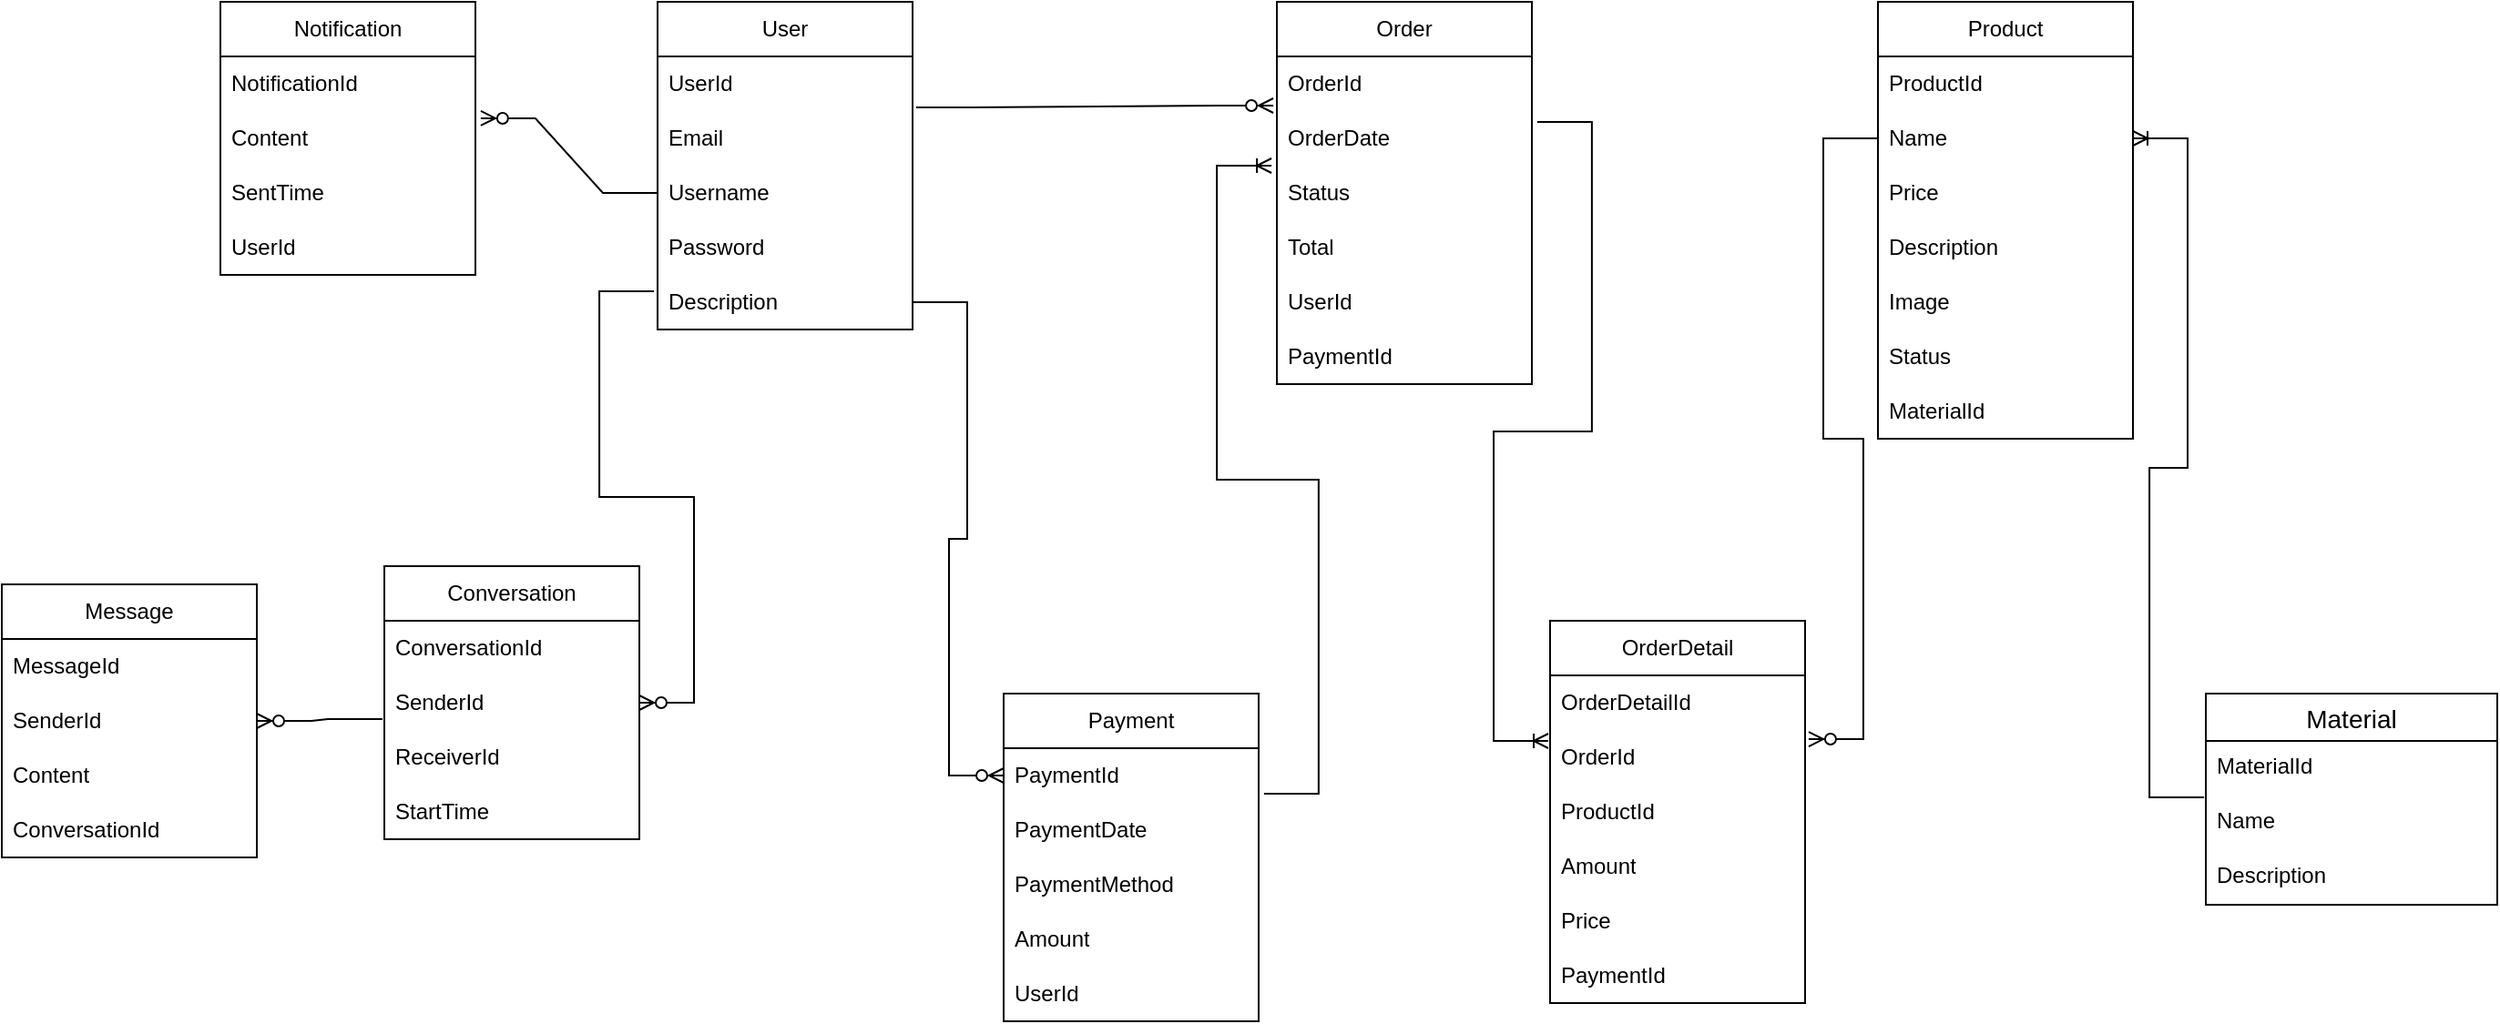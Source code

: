 <mxfile version="22.0.6" type="device">
  <diagram id="R2lEEEUBdFMjLlhIrx00" name="Page-1">
    <mxGraphModel dx="2476" dy="759" grid="1" gridSize="10" guides="1" tooltips="1" connect="1" arrows="1" fold="1" page="1" pageScale="1" pageWidth="850" pageHeight="1100" math="0" shadow="0" extFonts="Permanent Marker^https://fonts.googleapis.com/css?family=Permanent+Marker">
      <root>
        <mxCell id="0" />
        <mxCell id="1" parent="0" />
        <mxCell id="Iuc9k4rE5A8zGokaz0Fr-1" value="User" style="swimlane;fontStyle=0;childLayout=stackLayout;horizontal=1;startSize=30;horizontalStack=0;resizeParent=1;resizeParentMax=0;resizeLast=0;collapsible=1;marginBottom=0;whiteSpace=wrap;html=1;" parent="1" vertex="1">
          <mxGeometry x="-80" y="80" width="140" height="180" as="geometry" />
        </mxCell>
        <mxCell id="Iuc9k4rE5A8zGokaz0Fr-2" value="UserId" style="text;strokeColor=none;fillColor=none;align=left;verticalAlign=middle;spacingLeft=4;spacingRight=4;overflow=hidden;points=[[0,0.5],[1,0.5]];portConstraint=eastwest;rotatable=0;whiteSpace=wrap;html=1;" parent="Iuc9k4rE5A8zGokaz0Fr-1" vertex="1">
          <mxGeometry y="30" width="140" height="30" as="geometry" />
        </mxCell>
        <mxCell id="Iuc9k4rE5A8zGokaz0Fr-3" value="Email" style="text;strokeColor=none;fillColor=none;align=left;verticalAlign=middle;spacingLeft=4;spacingRight=4;overflow=hidden;points=[[0,0.5],[1,0.5]];portConstraint=eastwest;rotatable=0;whiteSpace=wrap;html=1;" parent="Iuc9k4rE5A8zGokaz0Fr-1" vertex="1">
          <mxGeometry y="60" width="140" height="30" as="geometry" />
        </mxCell>
        <mxCell id="Iuc9k4rE5A8zGokaz0Fr-73" value="Username" style="text;strokeColor=none;fillColor=none;align=left;verticalAlign=middle;spacingLeft=4;spacingRight=4;overflow=hidden;points=[[0,0.5],[1,0.5]];portConstraint=eastwest;rotatable=0;whiteSpace=wrap;html=1;" parent="Iuc9k4rE5A8zGokaz0Fr-1" vertex="1">
          <mxGeometry y="90" width="140" height="30" as="geometry" />
        </mxCell>
        <mxCell id="Iuc9k4rE5A8zGokaz0Fr-69" value="Password" style="text;strokeColor=none;fillColor=none;align=left;verticalAlign=middle;spacingLeft=4;spacingRight=4;overflow=hidden;points=[[0,0.5],[1,0.5]];portConstraint=eastwest;rotatable=0;whiteSpace=wrap;html=1;" parent="Iuc9k4rE5A8zGokaz0Fr-1" vertex="1">
          <mxGeometry y="120" width="140" height="30" as="geometry" />
        </mxCell>
        <mxCell id="Iuc9k4rE5A8zGokaz0Fr-70" value="Description" style="text;strokeColor=none;fillColor=none;align=left;verticalAlign=middle;spacingLeft=4;spacingRight=4;overflow=hidden;points=[[0,0.5],[1,0.5]];portConstraint=eastwest;rotatable=0;whiteSpace=wrap;html=1;" parent="Iuc9k4rE5A8zGokaz0Fr-1" vertex="1">
          <mxGeometry y="150" width="140" height="30" as="geometry" />
        </mxCell>
        <mxCell id="Iuc9k4rE5A8zGokaz0Fr-9" value="Product" style="swimlane;fontStyle=0;childLayout=stackLayout;horizontal=1;startSize=30;horizontalStack=0;resizeParent=1;resizeParentMax=0;resizeLast=0;collapsible=1;marginBottom=0;whiteSpace=wrap;html=1;" parent="1" vertex="1">
          <mxGeometry x="590" y="80" width="140" height="240" as="geometry" />
        </mxCell>
        <mxCell id="Iuc9k4rE5A8zGokaz0Fr-10" value="ProductId" style="text;strokeColor=none;fillColor=none;align=left;verticalAlign=middle;spacingLeft=4;spacingRight=4;overflow=hidden;points=[[0,0.5],[1,0.5]];portConstraint=eastwest;rotatable=0;whiteSpace=wrap;html=1;" parent="Iuc9k4rE5A8zGokaz0Fr-9" vertex="1">
          <mxGeometry y="30" width="140" height="30" as="geometry" />
        </mxCell>
        <mxCell id="Iuc9k4rE5A8zGokaz0Fr-11" value="Name" style="text;strokeColor=none;fillColor=none;align=left;verticalAlign=middle;spacingLeft=4;spacingRight=4;overflow=hidden;points=[[0,0.5],[1,0.5]];portConstraint=eastwest;rotatable=0;whiteSpace=wrap;html=1;" parent="Iuc9k4rE5A8zGokaz0Fr-9" vertex="1">
          <mxGeometry y="60" width="140" height="30" as="geometry" />
        </mxCell>
        <mxCell id="Iuc9k4rE5A8zGokaz0Fr-91" value="Price" style="text;strokeColor=none;fillColor=none;align=left;verticalAlign=middle;spacingLeft=4;spacingRight=4;overflow=hidden;points=[[0,0.5],[1,0.5]];portConstraint=eastwest;rotatable=0;whiteSpace=wrap;html=1;" parent="Iuc9k4rE5A8zGokaz0Fr-9" vertex="1">
          <mxGeometry y="90" width="140" height="30" as="geometry" />
        </mxCell>
        <mxCell id="Iuc9k4rE5A8zGokaz0Fr-92" value="Description" style="text;strokeColor=none;fillColor=none;align=left;verticalAlign=middle;spacingLeft=4;spacingRight=4;overflow=hidden;points=[[0,0.5],[1,0.5]];portConstraint=eastwest;rotatable=0;whiteSpace=wrap;html=1;" parent="Iuc9k4rE5A8zGokaz0Fr-9" vertex="1">
          <mxGeometry y="120" width="140" height="30" as="geometry" />
        </mxCell>
        <mxCell id="Iuc9k4rE5A8zGokaz0Fr-93" value="Image" style="text;strokeColor=none;fillColor=none;align=left;verticalAlign=middle;spacingLeft=4;spacingRight=4;overflow=hidden;points=[[0,0.5],[1,0.5]];portConstraint=eastwest;rotatable=0;whiteSpace=wrap;html=1;" parent="Iuc9k4rE5A8zGokaz0Fr-9" vertex="1">
          <mxGeometry y="150" width="140" height="30" as="geometry" />
        </mxCell>
        <mxCell id="1DYAnTxeIjJEb4zLviMv-3" value="Status" style="text;strokeColor=none;fillColor=none;align=left;verticalAlign=middle;spacingLeft=4;spacingRight=4;overflow=hidden;points=[[0,0.5],[1,0.5]];portConstraint=eastwest;rotatable=0;whiteSpace=wrap;html=1;" vertex="1" parent="Iuc9k4rE5A8zGokaz0Fr-9">
          <mxGeometry y="180" width="140" height="30" as="geometry" />
        </mxCell>
        <mxCell id="Iuc9k4rE5A8zGokaz0Fr-90" value="MaterialId" style="text;strokeColor=none;fillColor=none;align=left;verticalAlign=middle;spacingLeft=4;spacingRight=4;overflow=hidden;points=[[0,0.5],[1,0.5]];portConstraint=eastwest;rotatable=0;whiteSpace=wrap;html=1;" parent="Iuc9k4rE5A8zGokaz0Fr-9" vertex="1">
          <mxGeometry y="210" width="140" height="30" as="geometry" />
        </mxCell>
        <mxCell id="Iuc9k4rE5A8zGokaz0Fr-17" value="Message" style="swimlane;fontStyle=0;childLayout=stackLayout;horizontal=1;startSize=30;horizontalStack=0;resizeParent=1;resizeParentMax=0;resizeLast=0;collapsible=1;marginBottom=0;whiteSpace=wrap;html=1;" parent="1" vertex="1">
          <mxGeometry x="-440" y="400" width="140" height="150" as="geometry" />
        </mxCell>
        <mxCell id="Iuc9k4rE5A8zGokaz0Fr-18" value="MessageId" style="text;strokeColor=none;fillColor=none;align=left;verticalAlign=middle;spacingLeft=4;spacingRight=4;overflow=hidden;points=[[0,0.5],[1,0.5]];portConstraint=eastwest;rotatable=0;whiteSpace=wrap;html=1;" parent="Iuc9k4rE5A8zGokaz0Fr-17" vertex="1">
          <mxGeometry y="30" width="140" height="30" as="geometry" />
        </mxCell>
        <mxCell id="Iuc9k4rE5A8zGokaz0Fr-19" value="SenderId" style="text;strokeColor=none;fillColor=none;align=left;verticalAlign=middle;spacingLeft=4;spacingRight=4;overflow=hidden;points=[[0,0.5],[1,0.5]];portConstraint=eastwest;rotatable=0;whiteSpace=wrap;html=1;" parent="Iuc9k4rE5A8zGokaz0Fr-17" vertex="1">
          <mxGeometry y="60" width="140" height="30" as="geometry" />
        </mxCell>
        <mxCell id="Iuc9k4rE5A8zGokaz0Fr-20" value="Content" style="text;strokeColor=none;fillColor=none;align=left;verticalAlign=middle;spacingLeft=4;spacingRight=4;overflow=hidden;points=[[0,0.5],[1,0.5]];portConstraint=eastwest;rotatable=0;whiteSpace=wrap;html=1;" parent="Iuc9k4rE5A8zGokaz0Fr-17" vertex="1">
          <mxGeometry y="90" width="140" height="30" as="geometry" />
        </mxCell>
        <mxCell id="Iuc9k4rE5A8zGokaz0Fr-88" value="ConversationId" style="text;strokeColor=none;fillColor=none;align=left;verticalAlign=middle;spacingLeft=4;spacingRight=4;overflow=hidden;points=[[0,0.5],[1,0.5]];portConstraint=eastwest;rotatable=0;whiteSpace=wrap;html=1;" parent="Iuc9k4rE5A8zGokaz0Fr-17" vertex="1">
          <mxGeometry y="120" width="140" height="30" as="geometry" />
        </mxCell>
        <mxCell id="Iuc9k4rE5A8zGokaz0Fr-25" value="Payment" style="swimlane;fontStyle=0;childLayout=stackLayout;horizontal=1;startSize=30;horizontalStack=0;resizeParent=1;resizeParentMax=0;resizeLast=0;collapsible=1;marginBottom=0;whiteSpace=wrap;html=1;" parent="1" vertex="1">
          <mxGeometry x="110" y="460" width="140" height="180" as="geometry" />
        </mxCell>
        <mxCell id="Iuc9k4rE5A8zGokaz0Fr-26" value="PaymentId" style="text;strokeColor=none;fillColor=none;align=left;verticalAlign=middle;spacingLeft=4;spacingRight=4;overflow=hidden;points=[[0,0.5],[1,0.5]];portConstraint=eastwest;rotatable=0;whiteSpace=wrap;html=1;" parent="Iuc9k4rE5A8zGokaz0Fr-25" vertex="1">
          <mxGeometry y="30" width="140" height="30" as="geometry" />
        </mxCell>
        <mxCell id="Iuc9k4rE5A8zGokaz0Fr-27" value="PaymentDate" style="text;strokeColor=none;fillColor=none;align=left;verticalAlign=middle;spacingLeft=4;spacingRight=4;overflow=hidden;points=[[0,0.5],[1,0.5]];portConstraint=eastwest;rotatable=0;whiteSpace=wrap;html=1;" parent="Iuc9k4rE5A8zGokaz0Fr-25" vertex="1">
          <mxGeometry y="60" width="140" height="30" as="geometry" />
        </mxCell>
        <mxCell id="Iuc9k4rE5A8zGokaz0Fr-75" value="PaymentMethod" style="text;strokeColor=none;fillColor=none;align=left;verticalAlign=middle;spacingLeft=4;spacingRight=4;overflow=hidden;points=[[0,0.5],[1,0.5]];portConstraint=eastwest;rotatable=0;whiteSpace=wrap;html=1;" parent="Iuc9k4rE5A8zGokaz0Fr-25" vertex="1">
          <mxGeometry y="90" width="140" height="30" as="geometry" />
        </mxCell>
        <mxCell id="Iuc9k4rE5A8zGokaz0Fr-74" value="Amount" style="text;strokeColor=none;fillColor=none;align=left;verticalAlign=middle;spacingLeft=4;spacingRight=4;overflow=hidden;points=[[0,0.5],[1,0.5]];portConstraint=eastwest;rotatable=0;whiteSpace=wrap;html=1;" parent="Iuc9k4rE5A8zGokaz0Fr-25" vertex="1">
          <mxGeometry y="120" width="140" height="30" as="geometry" />
        </mxCell>
        <mxCell id="Iuc9k4rE5A8zGokaz0Fr-77" value="UserId" style="text;strokeColor=none;fillColor=none;align=left;verticalAlign=middle;spacingLeft=4;spacingRight=4;overflow=hidden;points=[[0,0.5],[1,0.5]];portConstraint=eastwest;rotatable=0;whiteSpace=wrap;html=1;" parent="Iuc9k4rE5A8zGokaz0Fr-25" vertex="1">
          <mxGeometry y="150" width="140" height="30" as="geometry" />
        </mxCell>
        <mxCell id="Iuc9k4rE5A8zGokaz0Fr-29" value="Notification" style="swimlane;fontStyle=0;childLayout=stackLayout;horizontal=1;startSize=30;horizontalStack=0;resizeParent=1;resizeParentMax=0;resizeLast=0;collapsible=1;marginBottom=0;whiteSpace=wrap;html=1;" parent="1" vertex="1">
          <mxGeometry x="-320" y="80" width="140" height="150" as="geometry" />
        </mxCell>
        <mxCell id="Iuc9k4rE5A8zGokaz0Fr-30" value="NotificationId" style="text;strokeColor=none;fillColor=none;align=left;verticalAlign=middle;spacingLeft=4;spacingRight=4;overflow=hidden;points=[[0,0.5],[1,0.5]];portConstraint=eastwest;rotatable=0;whiteSpace=wrap;html=1;" parent="Iuc9k4rE5A8zGokaz0Fr-29" vertex="1">
          <mxGeometry y="30" width="140" height="30" as="geometry" />
        </mxCell>
        <mxCell id="Iuc9k4rE5A8zGokaz0Fr-31" value="Content" style="text;strokeColor=none;fillColor=none;align=left;verticalAlign=middle;spacingLeft=4;spacingRight=4;overflow=hidden;points=[[0,0.5],[1,0.5]];portConstraint=eastwest;rotatable=0;whiteSpace=wrap;html=1;" parent="Iuc9k4rE5A8zGokaz0Fr-29" vertex="1">
          <mxGeometry y="60" width="140" height="30" as="geometry" />
        </mxCell>
        <mxCell id="Iuc9k4rE5A8zGokaz0Fr-32" value="SentTime" style="text;strokeColor=none;fillColor=none;align=left;verticalAlign=middle;spacingLeft=4;spacingRight=4;overflow=hidden;points=[[0,0.5],[1,0.5]];portConstraint=eastwest;rotatable=0;whiteSpace=wrap;html=1;" parent="Iuc9k4rE5A8zGokaz0Fr-29" vertex="1">
          <mxGeometry y="90" width="140" height="30" as="geometry" />
        </mxCell>
        <mxCell id="Iuc9k4rE5A8zGokaz0Fr-80" value="UserId" style="text;strokeColor=none;fillColor=none;align=left;verticalAlign=middle;spacingLeft=4;spacingRight=4;overflow=hidden;points=[[0,0.5],[1,0.5]];portConstraint=eastwest;rotatable=0;whiteSpace=wrap;html=1;" parent="Iuc9k4rE5A8zGokaz0Fr-29" vertex="1">
          <mxGeometry y="120" width="140" height="30" as="geometry" />
        </mxCell>
        <mxCell id="Iuc9k4rE5A8zGokaz0Fr-37" value="Order" style="swimlane;fontStyle=0;childLayout=stackLayout;horizontal=1;startSize=30;horizontalStack=0;resizeParent=1;resizeParentMax=0;resizeLast=0;collapsible=1;marginBottom=0;whiteSpace=wrap;html=1;" parent="1" vertex="1">
          <mxGeometry x="260" y="80" width="140" height="210" as="geometry" />
        </mxCell>
        <mxCell id="Iuc9k4rE5A8zGokaz0Fr-38" value="OrderId" style="text;strokeColor=none;fillColor=none;align=left;verticalAlign=middle;spacingLeft=4;spacingRight=4;overflow=hidden;points=[[0,0.5],[1,0.5]];portConstraint=eastwest;rotatable=0;whiteSpace=wrap;html=1;" parent="Iuc9k4rE5A8zGokaz0Fr-37" vertex="1">
          <mxGeometry y="30" width="140" height="30" as="geometry" />
        </mxCell>
        <mxCell id="Iuc9k4rE5A8zGokaz0Fr-39" value="OrderDate" style="text;strokeColor=none;fillColor=none;align=left;verticalAlign=middle;spacingLeft=4;spacingRight=4;overflow=hidden;points=[[0,0.5],[1,0.5]];portConstraint=eastwest;rotatable=0;whiteSpace=wrap;html=1;" parent="Iuc9k4rE5A8zGokaz0Fr-37" vertex="1">
          <mxGeometry y="60" width="140" height="30" as="geometry" />
        </mxCell>
        <mxCell id="Iuc9k4rE5A8zGokaz0Fr-40" value="Status" style="text;strokeColor=none;fillColor=none;align=left;verticalAlign=middle;spacingLeft=4;spacingRight=4;overflow=hidden;points=[[0,0.5],[1,0.5]];portConstraint=eastwest;rotatable=0;whiteSpace=wrap;html=1;" parent="Iuc9k4rE5A8zGokaz0Fr-37" vertex="1">
          <mxGeometry y="90" width="140" height="30" as="geometry" />
        </mxCell>
        <mxCell id="Iuc9k4rE5A8zGokaz0Fr-94" value="Total" style="text;strokeColor=none;fillColor=none;align=left;verticalAlign=middle;spacingLeft=4;spacingRight=4;overflow=hidden;points=[[0,0.5],[1,0.5]];portConstraint=eastwest;rotatable=0;whiteSpace=wrap;html=1;" parent="Iuc9k4rE5A8zGokaz0Fr-37" vertex="1">
          <mxGeometry y="120" width="140" height="30" as="geometry" />
        </mxCell>
        <mxCell id="Iuc9k4rE5A8zGokaz0Fr-95" value="UserId" style="text;strokeColor=none;fillColor=none;align=left;verticalAlign=middle;spacingLeft=4;spacingRight=4;overflow=hidden;points=[[0,0.5],[1,0.5]];portConstraint=eastwest;rotatable=0;whiteSpace=wrap;html=1;" parent="Iuc9k4rE5A8zGokaz0Fr-37" vertex="1">
          <mxGeometry y="150" width="140" height="30" as="geometry" />
        </mxCell>
        <mxCell id="1DYAnTxeIjJEb4zLviMv-1" value="PaymentId" style="text;strokeColor=none;fillColor=none;align=left;verticalAlign=middle;spacingLeft=4;spacingRight=4;overflow=hidden;points=[[0,0.5],[1,0.5]];portConstraint=eastwest;rotatable=0;whiteSpace=wrap;html=1;" vertex="1" parent="Iuc9k4rE5A8zGokaz0Fr-37">
          <mxGeometry y="180" width="140" height="30" as="geometry" />
        </mxCell>
        <mxCell id="Iuc9k4rE5A8zGokaz0Fr-41" value="OrderDetail" style="swimlane;fontStyle=0;childLayout=stackLayout;horizontal=1;startSize=30;horizontalStack=0;resizeParent=1;resizeParentMax=0;resizeLast=0;collapsible=1;marginBottom=0;whiteSpace=wrap;html=1;" parent="1" vertex="1">
          <mxGeometry x="410" y="420" width="140" height="210" as="geometry" />
        </mxCell>
        <mxCell id="Iuc9k4rE5A8zGokaz0Fr-42" value="OrderDetailId" style="text;strokeColor=none;fillColor=none;align=left;verticalAlign=middle;spacingLeft=4;spacingRight=4;overflow=hidden;points=[[0,0.5],[1,0.5]];portConstraint=eastwest;rotatable=0;whiteSpace=wrap;html=1;" parent="Iuc9k4rE5A8zGokaz0Fr-41" vertex="1">
          <mxGeometry y="30" width="140" height="30" as="geometry" />
        </mxCell>
        <mxCell id="Iuc9k4rE5A8zGokaz0Fr-43" value="OrderId" style="text;strokeColor=none;fillColor=none;align=left;verticalAlign=middle;spacingLeft=4;spacingRight=4;overflow=hidden;points=[[0,0.5],[1,0.5]];portConstraint=eastwest;rotatable=0;whiteSpace=wrap;html=1;" parent="Iuc9k4rE5A8zGokaz0Fr-41" vertex="1">
          <mxGeometry y="60" width="140" height="30" as="geometry" />
        </mxCell>
        <mxCell id="Iuc9k4rE5A8zGokaz0Fr-44" value="ProductId" style="text;strokeColor=none;fillColor=none;align=left;verticalAlign=middle;spacingLeft=4;spacingRight=4;overflow=hidden;points=[[0,0.5],[1,0.5]];portConstraint=eastwest;rotatable=0;whiteSpace=wrap;html=1;" parent="Iuc9k4rE5A8zGokaz0Fr-41" vertex="1">
          <mxGeometry y="90" width="140" height="30" as="geometry" />
        </mxCell>
        <mxCell id="Iuc9k4rE5A8zGokaz0Fr-96" value="Amount" style="text;strokeColor=none;fillColor=none;align=left;verticalAlign=middle;spacingLeft=4;spacingRight=4;overflow=hidden;points=[[0,0.5],[1,0.5]];portConstraint=eastwest;rotatable=0;whiteSpace=wrap;html=1;" parent="Iuc9k4rE5A8zGokaz0Fr-41" vertex="1">
          <mxGeometry y="120" width="140" height="30" as="geometry" />
        </mxCell>
        <mxCell id="Iuc9k4rE5A8zGokaz0Fr-97" value="Price" style="text;strokeColor=none;fillColor=none;align=left;verticalAlign=middle;spacingLeft=4;spacingRight=4;overflow=hidden;points=[[0,0.5],[1,0.5]];portConstraint=eastwest;rotatable=0;whiteSpace=wrap;html=1;" parent="Iuc9k4rE5A8zGokaz0Fr-41" vertex="1">
          <mxGeometry y="150" width="140" height="30" as="geometry" />
        </mxCell>
        <mxCell id="1DYAnTxeIjJEb4zLviMv-2" value="PaymentId" style="text;strokeColor=none;fillColor=none;align=left;verticalAlign=middle;spacingLeft=4;spacingRight=4;overflow=hidden;points=[[0,0.5],[1,0.5]];portConstraint=eastwest;rotatable=0;whiteSpace=wrap;html=1;" vertex="1" parent="Iuc9k4rE5A8zGokaz0Fr-41">
          <mxGeometry y="180" width="140" height="30" as="geometry" />
        </mxCell>
        <mxCell id="Iuc9k4rE5A8zGokaz0Fr-46" value="" style="edgeStyle=entityRelationEdgeStyle;fontSize=12;html=1;endArrow=ERoneToMany;rounded=0;exitX=1.021;exitY=0.2;exitDx=0;exitDy=0;exitPerimeter=0;entryX=-0.007;entryY=0.2;entryDx=0;entryDy=0;entryPerimeter=0;" parent="1" source="Iuc9k4rE5A8zGokaz0Fr-39" target="Iuc9k4rE5A8zGokaz0Fr-43" edge="1">
          <mxGeometry width="100" height="100" relative="1" as="geometry">
            <mxPoint x="300" y="470" as="sourcePoint" />
            <mxPoint x="400" y="370" as="targetPoint" />
          </mxGeometry>
        </mxCell>
        <mxCell id="Iuc9k4rE5A8zGokaz0Fr-54" value="Material" style="swimlane;fontStyle=0;childLayout=stackLayout;horizontal=1;startSize=26;horizontalStack=0;resizeParent=1;resizeParentMax=0;resizeLast=0;collapsible=1;marginBottom=0;align=center;fontSize=14;" parent="1" vertex="1">
          <mxGeometry x="770" y="460" width="160" height="116" as="geometry" />
        </mxCell>
        <mxCell id="Iuc9k4rE5A8zGokaz0Fr-55" value="MaterialId" style="text;strokeColor=none;fillColor=none;spacingLeft=4;spacingRight=4;overflow=hidden;rotatable=0;points=[[0,0.5],[1,0.5]];portConstraint=eastwest;fontSize=12;whiteSpace=wrap;html=1;" parent="Iuc9k4rE5A8zGokaz0Fr-54" vertex="1">
          <mxGeometry y="26" width="160" height="30" as="geometry" />
        </mxCell>
        <mxCell id="Iuc9k4rE5A8zGokaz0Fr-56" value="Name" style="text;strokeColor=none;fillColor=none;spacingLeft=4;spacingRight=4;overflow=hidden;rotatable=0;points=[[0,0.5],[1,0.5]];portConstraint=eastwest;fontSize=12;whiteSpace=wrap;html=1;" parent="Iuc9k4rE5A8zGokaz0Fr-54" vertex="1">
          <mxGeometry y="56" width="160" height="30" as="geometry" />
        </mxCell>
        <mxCell id="Iuc9k4rE5A8zGokaz0Fr-57" value="Description" style="text;strokeColor=none;fillColor=none;spacingLeft=4;spacingRight=4;overflow=hidden;rotatable=0;points=[[0,0.5],[1,0.5]];portConstraint=eastwest;fontSize=12;whiteSpace=wrap;html=1;" parent="Iuc9k4rE5A8zGokaz0Fr-54" vertex="1">
          <mxGeometry y="86" width="160" height="30" as="geometry" />
        </mxCell>
        <mxCell id="Iuc9k4rE5A8zGokaz0Fr-62" value="" style="edgeStyle=entityRelationEdgeStyle;fontSize=12;html=1;endArrow=ERoneToMany;rounded=0;exitX=-0.006;exitY=0.033;exitDx=0;exitDy=0;exitPerimeter=0;entryX=1;entryY=0.5;entryDx=0;entryDy=0;" parent="1" source="Iuc9k4rE5A8zGokaz0Fr-56" target="Iuc9k4rE5A8zGokaz0Fr-11" edge="1">
          <mxGeometry width="100" height="100" relative="1" as="geometry">
            <mxPoint x="960" y="400" as="sourcePoint" />
            <mxPoint x="790" y="430" as="targetPoint" />
          </mxGeometry>
        </mxCell>
        <mxCell id="Iuc9k4rE5A8zGokaz0Fr-64" value="" style="edgeStyle=entityRelationEdgeStyle;fontSize=12;html=1;endArrow=ERoneToMany;rounded=0;exitX=1.021;exitY=0.833;exitDx=0;exitDy=0;exitPerimeter=0;entryX=-0.021;entryY=0;entryDx=0;entryDy=0;entryPerimeter=0;" parent="1" source="Iuc9k4rE5A8zGokaz0Fr-26" target="Iuc9k4rE5A8zGokaz0Fr-40" edge="1">
          <mxGeometry width="100" height="100" relative="1" as="geometry">
            <mxPoint x="260" y="730" as="sourcePoint" />
            <mxPoint x="360" y="630" as="targetPoint" />
          </mxGeometry>
        </mxCell>
        <mxCell id="Iuc9k4rE5A8zGokaz0Fr-65" value="" style="edgeStyle=entityRelationEdgeStyle;fontSize=12;html=1;endArrow=ERzeroToMany;endFill=1;rounded=0;exitX=1;exitY=0.5;exitDx=0;exitDy=0;entryX=0;entryY=0.5;entryDx=0;entryDy=0;" parent="1" source="Iuc9k4rE5A8zGokaz0Fr-70" target="Iuc9k4rE5A8zGokaz0Fr-26" edge="1">
          <mxGeometry width="100" height="100" relative="1" as="geometry">
            <mxPoint x="66.02" y="328.01" as="sourcePoint" />
            <mxPoint x="100" y="380" as="targetPoint" />
          </mxGeometry>
        </mxCell>
        <mxCell id="Iuc9k4rE5A8zGokaz0Fr-66" value="" style="edgeStyle=entityRelationEdgeStyle;fontSize=12;html=1;endArrow=ERzeroToMany;endFill=1;rounded=0;exitX=1.014;exitY=0.933;exitDx=0;exitDy=0;exitPerimeter=0;entryX=-0.014;entryY=0.9;entryDx=0;entryDy=0;entryPerimeter=0;" parent="1" source="Iuc9k4rE5A8zGokaz0Fr-2" target="Iuc9k4rE5A8zGokaz0Fr-38" edge="1">
          <mxGeometry width="100" height="100" relative="1" as="geometry">
            <mxPoint x="176" y="190" as="sourcePoint" />
            <mxPoint x="190" y="397" as="targetPoint" />
          </mxGeometry>
        </mxCell>
        <mxCell id="Iuc9k4rE5A8zGokaz0Fr-67" value="" style="edgeStyle=entityRelationEdgeStyle;fontSize=12;html=1;endArrow=ERzeroToMany;endFill=1;rounded=0;exitX=0;exitY=0.5;exitDx=0;exitDy=0;entryX=1.014;entryY=0.167;entryDx=0;entryDy=0;entryPerimeter=0;" parent="1" source="Iuc9k4rE5A8zGokaz0Fr-11" target="Iuc9k4rE5A8zGokaz0Fr-43" edge="1">
          <mxGeometry width="100" height="100" relative="1" as="geometry">
            <mxPoint x="756" y="416.5" as="sourcePoint" />
            <mxPoint x="770" y="623.5" as="targetPoint" />
          </mxGeometry>
        </mxCell>
        <mxCell id="Iuc9k4rE5A8zGokaz0Fr-68" value="" style="edgeStyle=entityRelationEdgeStyle;fontSize=12;html=1;endArrow=ERzeroToMany;endFill=1;rounded=0;exitX=0;exitY=0.5;exitDx=0;exitDy=0;entryX=1.021;entryY=0.133;entryDx=0;entryDy=0;entryPerimeter=0;" parent="1" source="Iuc9k4rE5A8zGokaz0Fr-73" target="Iuc9k4rE5A8zGokaz0Fr-31" edge="1">
          <mxGeometry width="100" height="100" relative="1" as="geometry">
            <mxPoint x="-183.0" y="336.01" as="sourcePoint" />
            <mxPoint x="-80.0" y="330" as="targetPoint" />
          </mxGeometry>
        </mxCell>
        <mxCell id="Iuc9k4rE5A8zGokaz0Fr-81" value="Conversation" style="swimlane;fontStyle=0;childLayout=stackLayout;horizontal=1;startSize=30;horizontalStack=0;resizeParent=1;resizeParentMax=0;resizeLast=0;collapsible=1;marginBottom=0;whiteSpace=wrap;html=1;" parent="1" vertex="1">
          <mxGeometry x="-230" y="390" width="140" height="150" as="geometry" />
        </mxCell>
        <mxCell id="Iuc9k4rE5A8zGokaz0Fr-82" value="ConversationId" style="text;strokeColor=none;fillColor=none;align=left;verticalAlign=middle;spacingLeft=4;spacingRight=4;overflow=hidden;points=[[0,0.5],[1,0.5]];portConstraint=eastwest;rotatable=0;whiteSpace=wrap;html=1;" parent="Iuc9k4rE5A8zGokaz0Fr-81" vertex="1">
          <mxGeometry y="30" width="140" height="30" as="geometry" />
        </mxCell>
        <mxCell id="Iuc9k4rE5A8zGokaz0Fr-83" value="SenderId" style="text;strokeColor=none;fillColor=none;align=left;verticalAlign=middle;spacingLeft=4;spacingRight=4;overflow=hidden;points=[[0,0.5],[1,0.5]];portConstraint=eastwest;rotatable=0;whiteSpace=wrap;html=1;" parent="Iuc9k4rE5A8zGokaz0Fr-81" vertex="1">
          <mxGeometry y="60" width="140" height="30" as="geometry" />
        </mxCell>
        <mxCell id="Iuc9k4rE5A8zGokaz0Fr-84" value="ReceiverId" style="text;strokeColor=none;fillColor=none;align=left;verticalAlign=middle;spacingLeft=4;spacingRight=4;overflow=hidden;points=[[0,0.5],[1,0.5]];portConstraint=eastwest;rotatable=0;whiteSpace=wrap;html=1;" parent="Iuc9k4rE5A8zGokaz0Fr-81" vertex="1">
          <mxGeometry y="90" width="140" height="30" as="geometry" />
        </mxCell>
        <mxCell id="Iuc9k4rE5A8zGokaz0Fr-85" value="StartTime" style="text;strokeColor=none;fillColor=none;align=left;verticalAlign=middle;spacingLeft=4;spacingRight=4;overflow=hidden;points=[[0,0.5],[1,0.5]];portConstraint=eastwest;rotatable=0;whiteSpace=wrap;html=1;" parent="Iuc9k4rE5A8zGokaz0Fr-81" vertex="1">
          <mxGeometry y="120" width="140" height="30" as="geometry" />
        </mxCell>
        <mxCell id="Iuc9k4rE5A8zGokaz0Fr-86" value="" style="edgeStyle=entityRelationEdgeStyle;fontSize=12;html=1;endArrow=ERzeroToMany;endFill=1;rounded=0;exitX=-0.007;exitY=0.8;exitDx=0;exitDy=0;exitPerimeter=0;entryX=1;entryY=0.5;entryDx=0;entryDy=0;" parent="1" source="Iuc9k4rE5A8zGokaz0Fr-83" target="Iuc9k4rE5A8zGokaz0Fr-19" edge="1">
          <mxGeometry width="100" height="100" relative="1" as="geometry">
            <mxPoint x="-220" y="680" as="sourcePoint" />
            <mxPoint x="-120" y="580" as="targetPoint" />
          </mxGeometry>
        </mxCell>
        <mxCell id="Iuc9k4rE5A8zGokaz0Fr-87" value="" style="edgeStyle=entityRelationEdgeStyle;fontSize=12;html=1;endArrow=ERzeroToMany;endFill=1;rounded=0;exitX=-0.014;exitY=0.3;exitDx=0;exitDy=0;exitPerimeter=0;entryX=1;entryY=0.5;entryDx=0;entryDy=0;" parent="1" source="Iuc9k4rE5A8zGokaz0Fr-70" target="Iuc9k4rE5A8zGokaz0Fr-83" edge="1">
          <mxGeometry width="100" height="100" relative="1" as="geometry">
            <mxPoint x="-40" y="730" as="sourcePoint" />
            <mxPoint x="60" y="630" as="targetPoint" />
          </mxGeometry>
        </mxCell>
      </root>
    </mxGraphModel>
  </diagram>
</mxfile>
